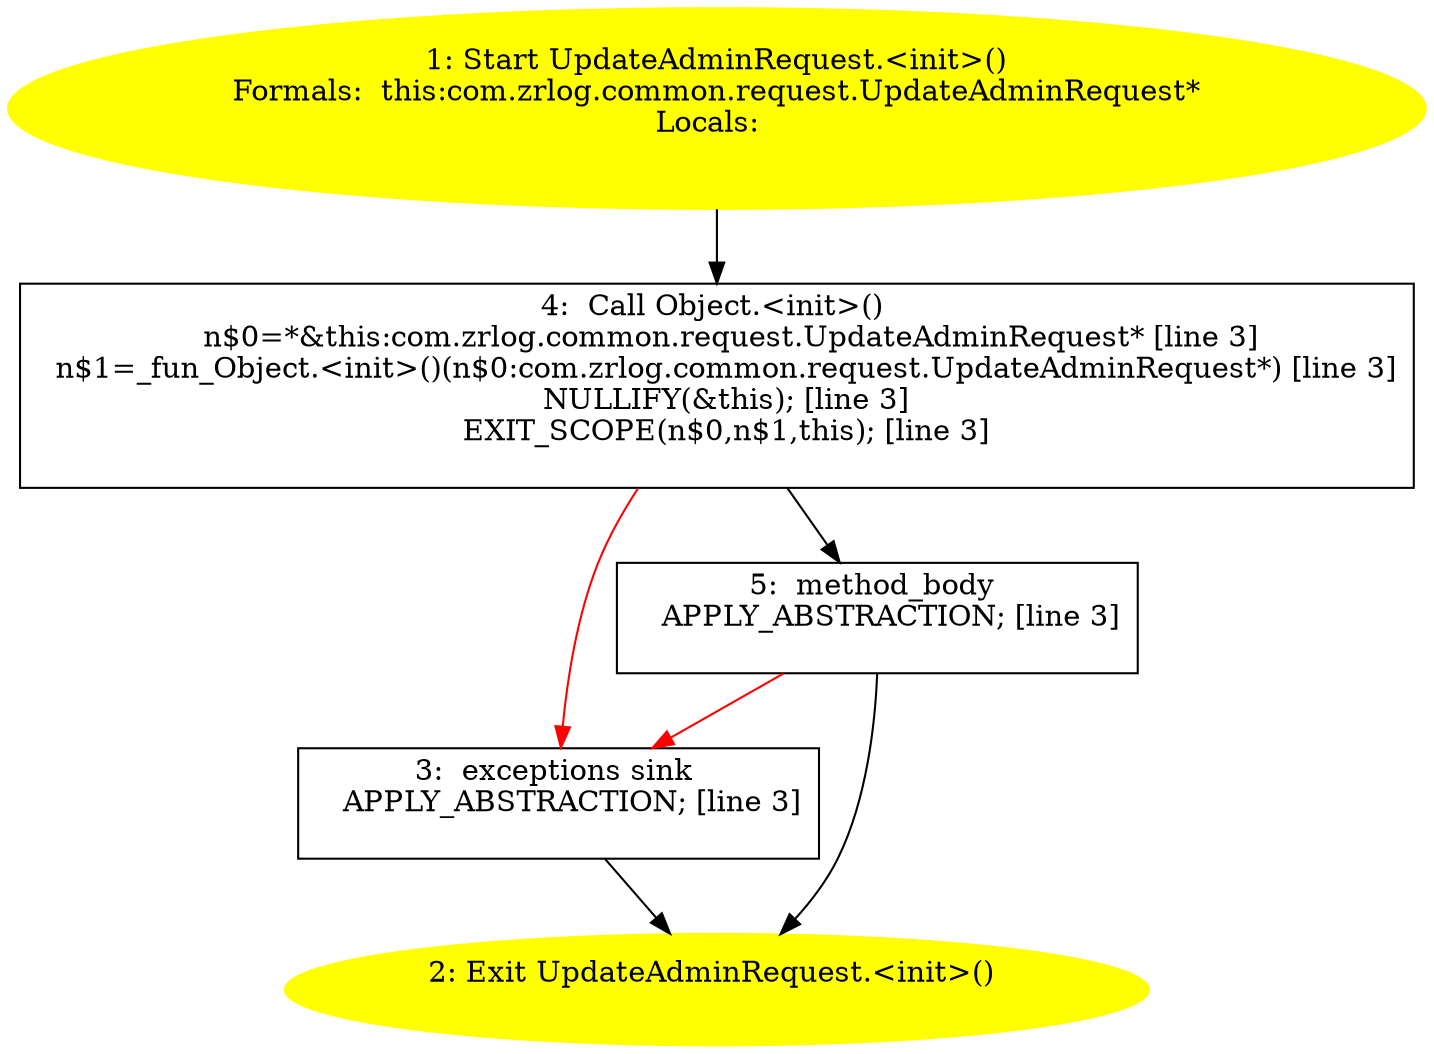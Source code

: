 /* @generated */
digraph cfg {
"com.zrlog.common.request.UpdateAdminRequest.<init>().7fcbb4c6cf450e269330bb977fab205a_1" [label="1: Start UpdateAdminRequest.<init>()\nFormals:  this:com.zrlog.common.request.UpdateAdminRequest*\nLocals:  \n  " color=yellow style=filled]
	

	 "com.zrlog.common.request.UpdateAdminRequest.<init>().7fcbb4c6cf450e269330bb977fab205a_1" -> "com.zrlog.common.request.UpdateAdminRequest.<init>().7fcbb4c6cf450e269330bb977fab205a_4" ;
"com.zrlog.common.request.UpdateAdminRequest.<init>().7fcbb4c6cf450e269330bb977fab205a_2" [label="2: Exit UpdateAdminRequest.<init>() \n  " color=yellow style=filled]
	

"com.zrlog.common.request.UpdateAdminRequest.<init>().7fcbb4c6cf450e269330bb977fab205a_3" [label="3:  exceptions sink \n   APPLY_ABSTRACTION; [line 3]\n " shape="box"]
	

	 "com.zrlog.common.request.UpdateAdminRequest.<init>().7fcbb4c6cf450e269330bb977fab205a_3" -> "com.zrlog.common.request.UpdateAdminRequest.<init>().7fcbb4c6cf450e269330bb977fab205a_2" ;
"com.zrlog.common.request.UpdateAdminRequest.<init>().7fcbb4c6cf450e269330bb977fab205a_4" [label="4:  Call Object.<init>() \n   n$0=*&this:com.zrlog.common.request.UpdateAdminRequest* [line 3]\n  n$1=_fun_Object.<init>()(n$0:com.zrlog.common.request.UpdateAdminRequest*) [line 3]\n  NULLIFY(&this); [line 3]\n  EXIT_SCOPE(n$0,n$1,this); [line 3]\n " shape="box"]
	

	 "com.zrlog.common.request.UpdateAdminRequest.<init>().7fcbb4c6cf450e269330bb977fab205a_4" -> "com.zrlog.common.request.UpdateAdminRequest.<init>().7fcbb4c6cf450e269330bb977fab205a_5" ;
	 "com.zrlog.common.request.UpdateAdminRequest.<init>().7fcbb4c6cf450e269330bb977fab205a_4" -> "com.zrlog.common.request.UpdateAdminRequest.<init>().7fcbb4c6cf450e269330bb977fab205a_3" [color="red" ];
"com.zrlog.common.request.UpdateAdminRequest.<init>().7fcbb4c6cf450e269330bb977fab205a_5" [label="5:  method_body \n   APPLY_ABSTRACTION; [line 3]\n " shape="box"]
	

	 "com.zrlog.common.request.UpdateAdminRequest.<init>().7fcbb4c6cf450e269330bb977fab205a_5" -> "com.zrlog.common.request.UpdateAdminRequest.<init>().7fcbb4c6cf450e269330bb977fab205a_2" ;
	 "com.zrlog.common.request.UpdateAdminRequest.<init>().7fcbb4c6cf450e269330bb977fab205a_5" -> "com.zrlog.common.request.UpdateAdminRequest.<init>().7fcbb4c6cf450e269330bb977fab205a_3" [color="red" ];
}
